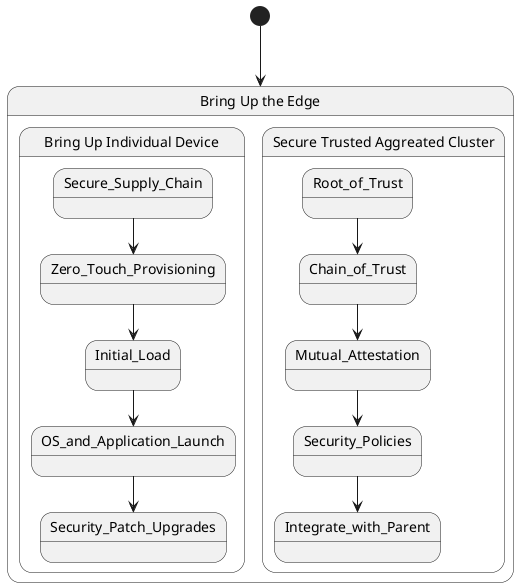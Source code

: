 @startuml

[*] --> BUE

state "Bring Up the Edge" as BUE {
  state "Bring Up Individual Device" as BUID {
    Secure_Supply_Chain --> Zero_Touch_Provisioning
    Zero_Touch_Provisioning --> Initial_Load
    Initial_Load --> OS_and_Application_Launch
    OS_and_Application_Launch --> Security_Patch_Upgrades
  }
  state "Secure Trusted Aggreated Cluster" as STAC {
    Root_of_Trust --> Chain_of_Trust
    Chain_of_Trust --> Mutual_Attestation
    Mutual_Attestation --> Security_Policies
    Security_Policies --> Integrate_with_Parent
  }
}

@enduml
